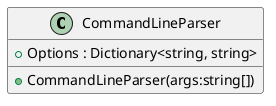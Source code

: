 @startuml
class CommandLineParser {
    + Options : Dictionary<string, string>
    + CommandLineParser(args:string[])
}
@enduml
